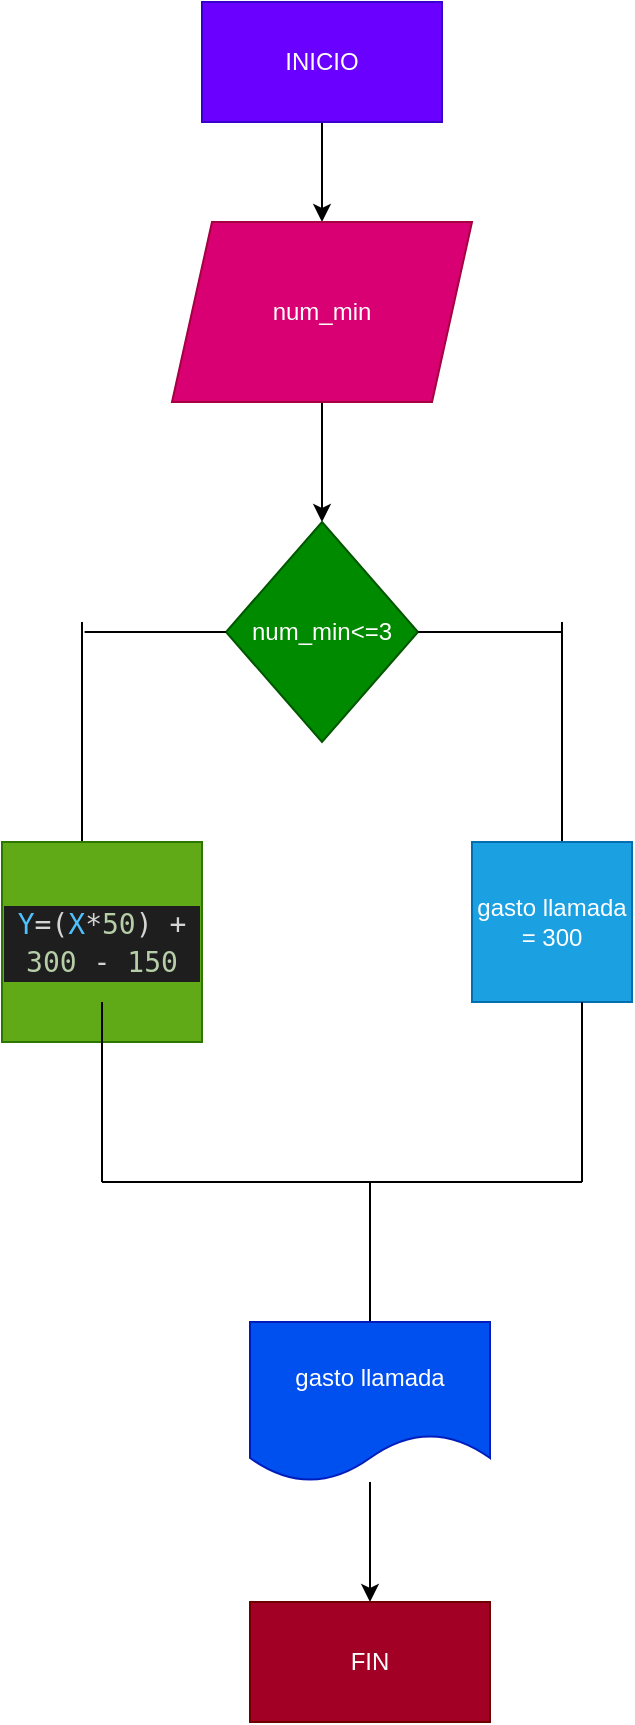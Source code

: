 <mxfile>
    <diagram id="5QV7j2V3sGZQKuvZ0kdD" name="Página-1">
        <mxGraphModel dx="915" dy="536" grid="1" gridSize="10" guides="1" tooltips="1" connect="1" arrows="1" fold="1" page="1" pageScale="1" pageWidth="827" pageHeight="1169" math="0" shadow="0">
            <root>
                <mxCell id="0"/>
                <mxCell id="1" parent="0"/>
                <mxCell id="4" value="" style="edgeStyle=none;html=1;" edge="1" parent="1" source="2" target="3">
                    <mxGeometry relative="1" as="geometry"/>
                </mxCell>
                <mxCell id="2" value="INICIO" style="rounded=0;whiteSpace=wrap;html=1;fillColor=#6a00ff;fontColor=#ffffff;strokeColor=#3700CC;" vertex="1" parent="1">
                    <mxGeometry x="330" y="50" width="120" height="60" as="geometry"/>
                </mxCell>
                <mxCell id="9" value="" style="edgeStyle=none;html=1;" edge="1" parent="1" source="3" target="7">
                    <mxGeometry relative="1" as="geometry"/>
                </mxCell>
                <mxCell id="3" value="num_min" style="shape=parallelogram;perimeter=parallelogramPerimeter;whiteSpace=wrap;html=1;fixedSize=1;fillColor=#d80073;fontColor=#ffffff;strokeColor=#A50040;" vertex="1" parent="1">
                    <mxGeometry x="315" y="160" width="150" height="90" as="geometry"/>
                </mxCell>
                <mxCell id="7" value="num_min&amp;lt;=3" style="rhombus;whiteSpace=wrap;html=1;fillColor=#008a00;fontColor=#ffffff;strokeColor=#005700;" vertex="1" parent="1">
                    <mxGeometry x="342" y="310" width="96" height="110" as="geometry"/>
                </mxCell>
                <mxCell id="10" value="" style="endArrow=none;html=1;" edge="1" parent="1" source="7">
                    <mxGeometry width="50" height="50" relative="1" as="geometry">
                        <mxPoint x="438" y="415" as="sourcePoint"/>
                        <mxPoint x="510" y="365" as="targetPoint"/>
                    </mxGeometry>
                </mxCell>
                <mxCell id="11" value="" style="endArrow=none;html=1;" edge="1" parent="1" source="7">
                    <mxGeometry width="50" height="50" relative="1" as="geometry">
                        <mxPoint x="271.289" y="415" as="sourcePoint"/>
                        <mxPoint x="271.289" y="365" as="targetPoint"/>
                    </mxGeometry>
                </mxCell>
                <mxCell id="12" value="" style="endArrow=none;html=1;" edge="1" parent="1">
                    <mxGeometry width="50" height="50" relative="1" as="geometry">
                        <mxPoint x="270" y="470" as="sourcePoint"/>
                        <mxPoint x="270" y="360" as="targetPoint"/>
                    </mxGeometry>
                </mxCell>
                <mxCell id="13" value="" style="endArrow=none;html=1;" edge="1" parent="1">
                    <mxGeometry width="50" height="50" relative="1" as="geometry">
                        <mxPoint x="510" y="470" as="sourcePoint"/>
                        <mxPoint x="510" y="360" as="targetPoint"/>
                    </mxGeometry>
                </mxCell>
                <mxCell id="14" value="&lt;div style=&quot;color: rgb(212, 212, 212); background-color: rgb(30, 30, 30); font-family: &amp;quot;Droid Sans Mono&amp;quot;, &amp;quot;monospace&amp;quot;, monospace; font-size: 14px; line-height: 19px;&quot;&gt;&lt;span style=&quot;color: #4fc1ff;&quot;&gt;Y&lt;/span&gt;=(&lt;span style=&quot;color: #4fc1ff;&quot;&gt;X&lt;/span&gt;*&lt;span style=&quot;color: #b5cea8;&quot;&gt;50&lt;/span&gt;) + &lt;span style=&quot;color: #b5cea8;&quot;&gt;300&lt;/span&gt; - &lt;span style=&quot;color: #b5cea8;&quot;&gt;150&lt;/span&gt;&lt;/div&gt;" style="whiteSpace=wrap;html=1;aspect=fixed;fillColor=#60a917;fontColor=#ffffff;strokeColor=#2D7600;" vertex="1" parent="1">
                    <mxGeometry x="230" y="470" width="100" height="100" as="geometry"/>
                </mxCell>
                <mxCell id="15" value="gasto llamada = 300" style="whiteSpace=wrap;html=1;aspect=fixed;fillColor=#1ba1e2;fontColor=#ffffff;strokeColor=#006EAF;" vertex="1" parent="1">
                    <mxGeometry x="465" y="470" width="80" height="80" as="geometry"/>
                </mxCell>
                <mxCell id="16" value="" style="endArrow=none;html=1;" edge="1" parent="1">
                    <mxGeometry width="50" height="50" relative="1" as="geometry">
                        <mxPoint x="280" y="640" as="sourcePoint"/>
                        <mxPoint x="279.999" y="550" as="targetPoint"/>
                    </mxGeometry>
                </mxCell>
                <mxCell id="17" value="" style="endArrow=none;html=1;" edge="1" parent="1">
                    <mxGeometry width="50" height="50" relative="1" as="geometry">
                        <mxPoint x="520" y="550" as="sourcePoint"/>
                        <mxPoint x="520" y="640" as="targetPoint"/>
                        <Array as="points">
                            <mxPoint x="520" y="580"/>
                        </Array>
                    </mxGeometry>
                </mxCell>
                <mxCell id="18" value="" style="endArrow=none;html=1;" edge="1" parent="1">
                    <mxGeometry width="50" height="50" relative="1" as="geometry">
                        <mxPoint x="280" y="640" as="sourcePoint"/>
                        <mxPoint x="520" y="640" as="targetPoint"/>
                        <Array as="points"/>
                    </mxGeometry>
                </mxCell>
                <mxCell id="20" value="" style="endArrow=none;html=1;" edge="1" parent="1">
                    <mxGeometry width="50" height="50" relative="1" as="geometry">
                        <mxPoint x="414" y="710" as="sourcePoint"/>
                        <mxPoint x="414" y="640" as="targetPoint"/>
                    </mxGeometry>
                </mxCell>
                <mxCell id="23" value="" style="edgeStyle=none;html=1;" edge="1" parent="1" source="21" target="22">
                    <mxGeometry relative="1" as="geometry"/>
                </mxCell>
                <mxCell id="21" value="gasto llamada" style="shape=document;whiteSpace=wrap;html=1;boundedLbl=1;fillColor=#0050ef;fontColor=#ffffff;strokeColor=#001DBC;" vertex="1" parent="1">
                    <mxGeometry x="354" y="710" width="120" height="80" as="geometry"/>
                </mxCell>
                <mxCell id="22" value="FIN" style="rounded=0;whiteSpace=wrap;html=1;fillColor=#a20025;fontColor=#ffffff;strokeColor=#6F0000;" vertex="1" parent="1">
                    <mxGeometry x="354" y="850" width="120" height="60" as="geometry"/>
                </mxCell>
            </root>
        </mxGraphModel>
    </diagram>
</mxfile>